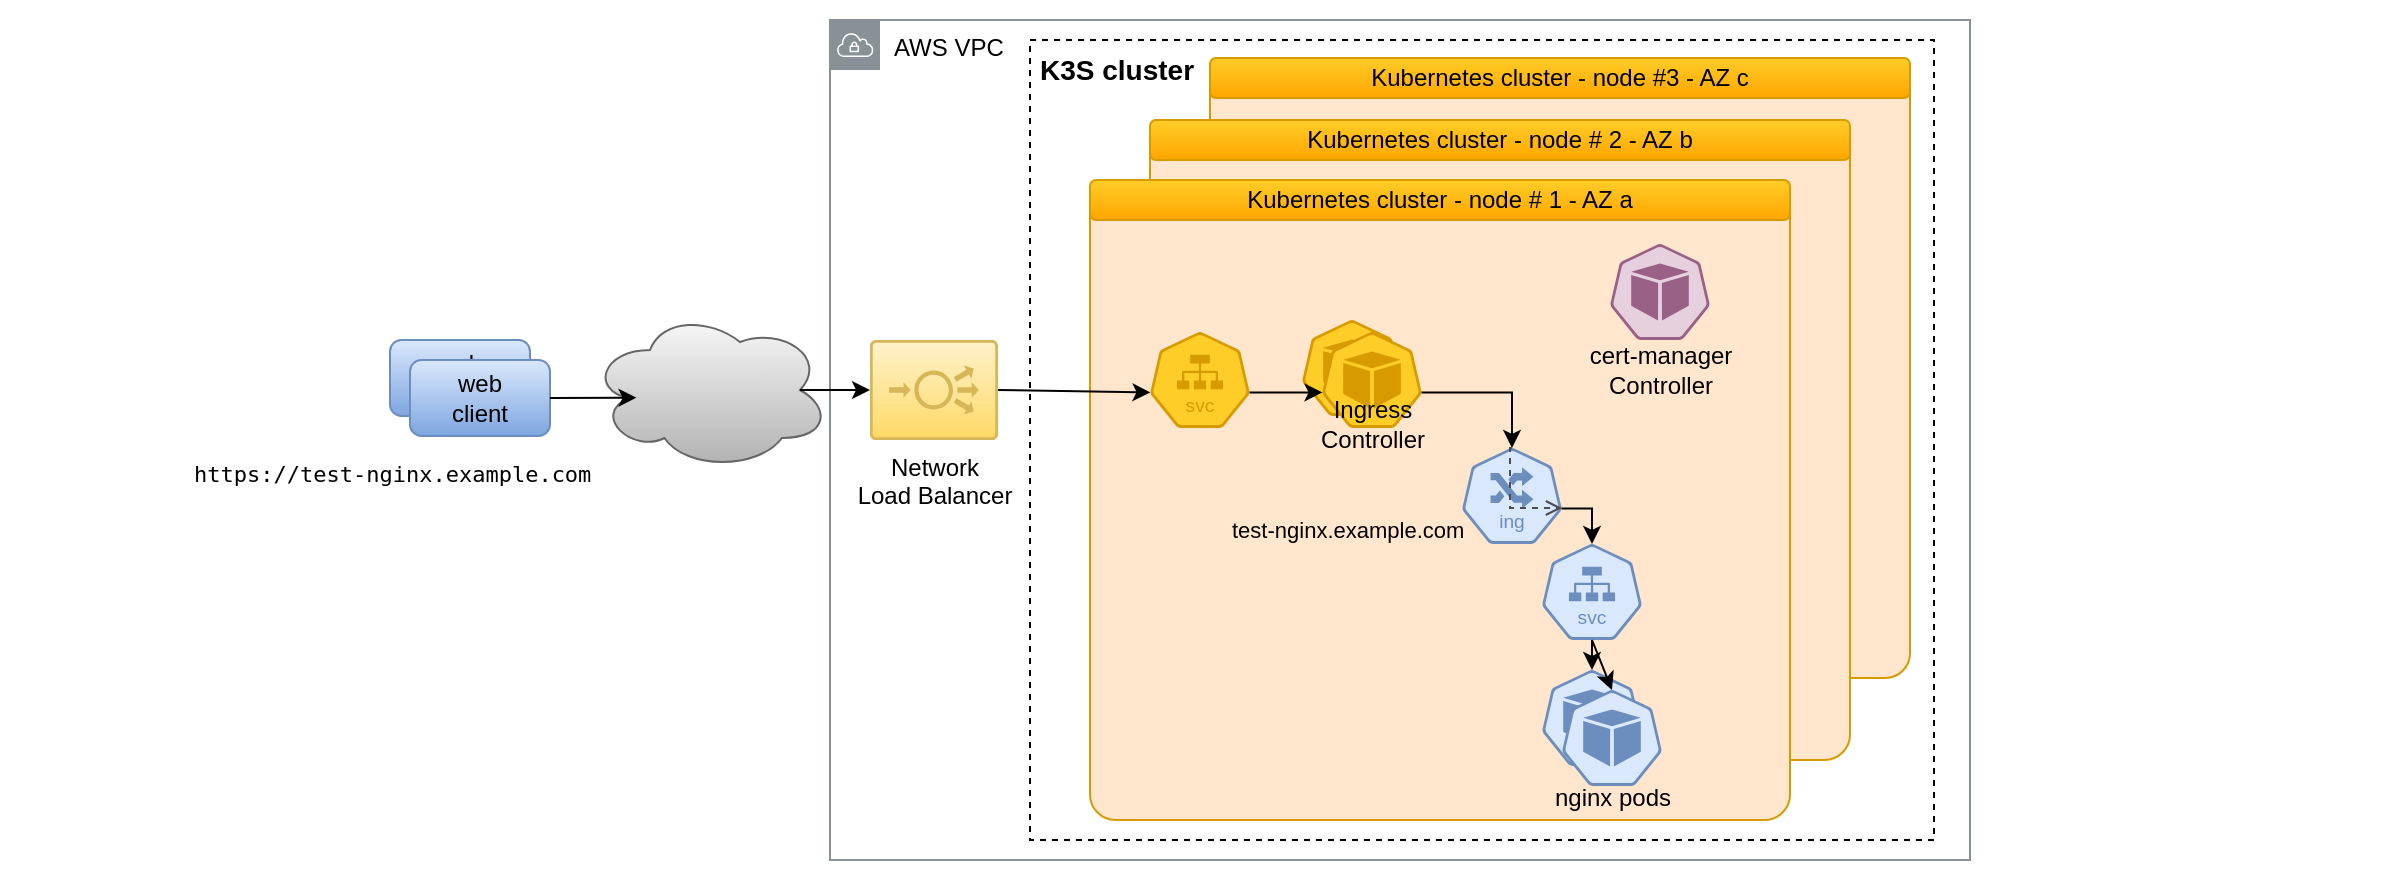 <mxfile version="24.5.3" type="device" pages="3">
  <diagram name="solution" id="upyRnPl23nfjg_SKPdZG">
    <mxGraphModel dx="2062" dy="855" grid="1" gridSize="10" guides="1" tooltips="1" connect="1" arrows="1" fold="1" page="1" pageScale="1" pageWidth="850" pageHeight="1100" math="0" shadow="0">
      <root>
        <mxCell id="0" />
        <mxCell id="1" parent="0" />
        <mxCell id="MTil7pMQhZ7DeWPJf8kJ-1" value="" style="rounded=0;whiteSpace=wrap;html=1;fillColor=none;strokeColor=none;" parent="1" vertex="1">
          <mxGeometry x="-505" y="170" width="1200" height="440" as="geometry" />
        </mxCell>
        <mxCell id="MTil7pMQhZ7DeWPJf8kJ-2" value="&lt;font color=&quot;#000000&quot;&gt;AWS VPC&lt;/font&gt;" style="sketch=0;outlineConnect=0;gradientColor=none;html=1;whiteSpace=wrap;fontSize=12;fontStyle=0;shape=mxgraph.aws4.group;grIcon=mxgraph.aws4.group_vpc;strokeColor=#879196;fillColor=none;verticalAlign=top;align=left;spacingLeft=30;fontColor=#879196;dashed=0;" parent="1" vertex="1">
          <mxGeometry x="-90" y="180" width="570" height="420" as="geometry" />
        </mxCell>
        <mxCell id="xA6zIDIRsq9wv1HWLHHk-5" value="&lt;b&gt;&lt;font style=&quot;font-size: 14px;&quot;&gt;K3S cluster&lt;/font&gt;&lt;/b&gt;" style="rounded=0;whiteSpace=wrap;html=1;dashed=1;verticalAlign=top;align=left;spacingLeft=3;" parent="1" vertex="1">
          <mxGeometry x="10" y="190" width="452" height="400" as="geometry" />
        </mxCell>
        <mxCell id="xA6zIDIRsq9wv1HWLHHk-3" value="" style="rounded=1;whiteSpace=wrap;html=1;fillColor=#ffe6cc;strokeColor=#d79b00;arcSize=4;" parent="1" vertex="1">
          <mxGeometry x="100" y="199" width="350" height="310" as="geometry" />
        </mxCell>
        <mxCell id="xA6zIDIRsq9wv1HWLHHk-4" value="Kubernetes cluster - node #3 - AZ c" style="rounded=1;whiteSpace=wrap;html=1;fillColor=#ffcd28;gradientColor=#ffa500;strokeColor=#d79b00;" parent="1" vertex="1">
          <mxGeometry x="100" y="199" width="350" height="20" as="geometry" />
        </mxCell>
        <mxCell id="xA6zIDIRsq9wv1HWLHHk-1" value="" style="rounded=1;whiteSpace=wrap;html=1;fillColor=#ffe6cc;strokeColor=#d79b00;arcSize=4;" parent="1" vertex="1">
          <mxGeometry x="70" y="230" width="350" height="320" as="geometry" />
        </mxCell>
        <mxCell id="xA6zIDIRsq9wv1HWLHHk-2" value="Kubernetes cluster - node # 2 - AZ b" style="rounded=1;whiteSpace=wrap;html=1;fillColor=#ffcd28;gradientColor=#ffa500;strokeColor=#d79b00;" parent="1" vertex="1">
          <mxGeometry x="70" y="230" width="350" height="20" as="geometry" />
        </mxCell>
        <mxCell id="4nvJyzjJTUFbN1ByVXWL-1" value="" style="rounded=1;whiteSpace=wrap;html=1;fillColor=#ffe6cc;strokeColor=#d79b00;arcSize=4;" parent="1" vertex="1">
          <mxGeometry x="40" y="260" width="350" height="320" as="geometry" />
        </mxCell>
        <mxCell id="4nvJyzjJTUFbN1ByVXWL-2" value="Kubernetes cluster - node # 1 - AZ a" style="rounded=1;whiteSpace=wrap;html=1;fillColor=#ffcd28;gradientColor=#ffa500;strokeColor=#d79b00;" parent="1" vertex="1">
          <mxGeometry x="40" y="260" width="350" height="20" as="geometry" />
        </mxCell>
        <mxCell id="4nvJyzjJTUFbN1ByVXWL-4" value="Network&lt;br&gt;Load Balancer" style="sketch=0;points=[[0.015,0.015,0],[0.985,0.015,0],[0.985,0.985,0],[0.015,0.985,0],[0.25,0,0],[0.5,0,0],[0.75,0,0],[1,0.25,0],[1,0.5,0],[1,0.75,0],[0.75,1,0],[0.5,1,0],[0.25,1,0],[0,0.75,0],[0,0.5,0],[0,0.25,0]];verticalLabelPosition=bottom;html=1;verticalAlign=top;aspect=fixed;align=center;pointerEvents=1;shape=mxgraph.cisco19.rect;prIcon=load_balancer;fillColor=#fff2cc;strokeColor=#d6b656;gradientColor=#ffd966;" parent="1" vertex="1">
          <mxGeometry x="-70" y="340" width="64" height="50" as="geometry" />
        </mxCell>
        <mxCell id="4nvJyzjJTUFbN1ByVXWL-5" value="web&lt;br&gt;client" style="rounded=1;whiteSpace=wrap;html=1;fillColor=#dae8fc;gradientColor=#7ea6e0;strokeColor=#6c8ebf;" parent="1" vertex="1">
          <mxGeometry x="-310" y="340" width="70" height="38" as="geometry" />
        </mxCell>
        <mxCell id="4nvJyzjJTUFbN1ByVXWL-6" value="web&lt;br&gt;client" style="rounded=1;whiteSpace=wrap;html=1;fillColor=#dae8fc;gradientColor=#7ea6e0;strokeColor=#6c8ebf;" parent="1" vertex="1">
          <mxGeometry x="-300" y="350" width="70" height="38" as="geometry" />
        </mxCell>
        <mxCell id="4nvJyzjJTUFbN1ByVXWL-7" value="" style="ellipse;shape=cloud;whiteSpace=wrap;html=1;fillColor=#f5f5f5;strokeColor=#666666;gradientColor=#b3b3b3;" parent="1" vertex="1">
          <mxGeometry x="-210" y="325" width="120" height="80" as="geometry" />
        </mxCell>
        <mxCell id="4nvJyzjJTUFbN1ByVXWL-8" value="" style="aspect=fixed;sketch=0;html=1;dashed=0;whitespace=wrap;fillColor=#ffcd28;strokeColor=#d79b00;points=[[0.005,0.63,0],[0.1,0.2,0],[0.9,0.2,0],[0.5,0,0],[0.995,0.63,0],[0.72,0.99,0],[0.5,1,0],[0.28,0.99,0]];shape=mxgraph.kubernetes.icon2;prIcon=pod;gradientColor=#ffa500;verticalAlign=bottom;spacingBottom=-15;" parent="1" vertex="1">
          <mxGeometry x="146" y="330" width="50" height="48" as="geometry" />
        </mxCell>
        <mxCell id="4nvJyzjJTUFbN1ByVXWL-9" value="Ingress&lt;br&gt;Controller" style="aspect=fixed;sketch=0;html=1;dashed=0;whitespace=wrap;fillColor=#ffcd28;strokeColor=#d79b00;points=[[0.005,0.63,0],[0.1,0.2,0],[0.9,0.2,0],[0.5,0,0],[0.995,0.63,0],[0.72,0.99,0],[0.5,1,0],[0.28,0.99,0]];shape=mxgraph.kubernetes.icon2;prIcon=pod;gradientColor=#ffa500;verticalAlign=bottom;spacingBottom=-15;" parent="1" vertex="1">
          <mxGeometry x="156" y="336" width="50" height="48" as="geometry" />
        </mxCell>
        <mxCell id="4nvJyzjJTUFbN1ByVXWL-10" value="" style="aspect=fixed;sketch=0;html=1;dashed=0;whitespace=wrap;fillColor=#dae8fc;strokeColor=#6c8ebf;points=[[0.005,0.63,0],[0.1,0.2,0],[0.9,0.2,0],[0.5,0,0],[0.995,0.63,0],[0.72,0.99,0],[0.5,1,0],[0.28,0.99,0]];shape=mxgraph.kubernetes.icon2;prIcon=pod;gradientColor=#7ea6e0;verticalAlign=bottom;spacingBottom=-15;" parent="1" vertex="1">
          <mxGeometry x="266" y="505" width="50" height="48" as="geometry" />
        </mxCell>
        <mxCell id="4nvJyzjJTUFbN1ByVXWL-11" value="" style="aspect=fixed;sketch=0;html=1;dashed=0;whitespace=wrap;fillColor=#dae8fc;strokeColor=#6c8ebf;points=[[0.005,0.63,0],[0.1,0.2,0],[0.9,0.2,0],[0.5,0,0],[0.995,0.63,0],[0.72,0.99,0],[0.5,1,0],[0.28,0.99,0]];shape=mxgraph.kubernetes.icon2;kubernetesLabel=1;prIcon=ing;verticalAlign=bottom;gradientColor=#7ea6e0;spacingBottom=-15;" parent="1" vertex="1">
          <mxGeometry x="226" y="394" width="50" height="48" as="geometry" />
        </mxCell>
        <mxCell id="4nvJyzjJTUFbN1ByVXWL-12" value="" style="aspect=fixed;sketch=0;html=1;dashed=0;whitespace=wrap;fillColor=#dae8fc;strokeColor=#6c8ebf;points=[[0.005,0.63,0],[0.1,0.2,0],[0.9,0.2,0],[0.5,0,0],[0.995,0.63,0],[0.72,0.99,0],[0.5,1,0],[0.28,0.99,0]];shape=mxgraph.kubernetes.icon2;kubernetesLabel=1;prIcon=svc;verticalAlign=bottom;gradientColor=#7ea6e0;spacingBottom=-15;" parent="1" vertex="1">
          <mxGeometry x="266" y="442" width="50" height="48" as="geometry" />
        </mxCell>
        <mxCell id="4nvJyzjJTUFbN1ByVXWL-14" value="nginx pods" style="aspect=fixed;sketch=0;html=1;dashed=0;whitespace=wrap;fillColor=#dae8fc;strokeColor=#6c8ebf;points=[[0.005,0.63,0],[0.1,0.2,0],[0.9,0.2,0],[0.5,0,0],[0.995,0.63,0],[0.72,0.99,0],[0.5,1,0],[0.28,0.99,0]];shape=mxgraph.kubernetes.icon2;prIcon=pod;gradientColor=#7ea6e0;verticalAlign=bottom;spacingBottom=-15;" parent="1" vertex="1">
          <mxGeometry x="276" y="515" width="50" height="48" as="geometry" />
        </mxCell>
        <mxCell id="4nvJyzjJTUFbN1ByVXWL-17" value="" style="endArrow=classic;html=1;rounded=0;exitX=1;exitY=0.5;exitDx=0;exitDy=0;entryX=0.194;entryY=0.548;entryDx=0;entryDy=0;entryPerimeter=0;" parent="1" source="4nvJyzjJTUFbN1ByVXWL-6" target="4nvJyzjJTUFbN1ByVXWL-7" edge="1">
          <mxGeometry width="50" height="50" relative="1" as="geometry">
            <mxPoint x="-10" y="455" as="sourcePoint" />
            <mxPoint x="40" y="405" as="targetPoint" />
          </mxGeometry>
        </mxCell>
        <mxCell id="4nvJyzjJTUFbN1ByVXWL-18" value="" style="endArrow=classic;html=1;rounded=0;exitX=0.875;exitY=0.5;exitDx=0;exitDy=0;exitPerimeter=0;entryX=0;entryY=0.5;entryDx=0;entryDy=0;entryPerimeter=0;" parent="1" source="4nvJyzjJTUFbN1ByVXWL-7" target="4nvJyzjJTUFbN1ByVXWL-4" edge="1">
          <mxGeometry width="50" height="50" relative="1" as="geometry">
            <mxPoint x="-10" y="455" as="sourcePoint" />
            <mxPoint x="40" y="405" as="targetPoint" />
          </mxGeometry>
        </mxCell>
        <mxCell id="4nvJyzjJTUFbN1ByVXWL-19" value="" style="endArrow=classic;html=1;rounded=0;exitX=1;exitY=0.5;exitDx=0;exitDy=0;exitPerimeter=0;entryX=0.005;entryY=0.63;entryDx=0;entryDy=0;entryPerimeter=0;" parent="1" source="4nvJyzjJTUFbN1ByVXWL-4" target="4nvJyzjJTUFbN1ByVXWL-29" edge="1">
          <mxGeometry width="50" height="50" relative="1" as="geometry">
            <mxPoint x="100" y="365" as="sourcePoint" />
            <mxPoint x="146" y="405" as="targetPoint" />
          </mxGeometry>
        </mxCell>
        <mxCell id="4nvJyzjJTUFbN1ByVXWL-20" value="" style="endArrow=classic;html=1;rounded=0;entryX=0.5;entryY=0;entryDx=0;entryDy=0;entryPerimeter=0;exitX=0.995;exitY=0.63;exitDx=0;exitDy=0;exitPerimeter=0;edgeStyle=orthogonalEdgeStyle;" parent="1" source="4nvJyzjJTUFbN1ByVXWL-9" target="4nvJyzjJTUFbN1ByVXWL-11" edge="1">
          <mxGeometry width="50" height="50" relative="1" as="geometry">
            <mxPoint x="56" y="455" as="sourcePoint" />
            <mxPoint x="106" y="405" as="targetPoint" />
          </mxGeometry>
        </mxCell>
        <mxCell id="4nvJyzjJTUFbN1ByVXWL-21" value="" style="endArrow=classic;html=1;rounded=0;entryX=0.5;entryY=0;entryDx=0;entryDy=0;entryPerimeter=0;exitX=0.995;exitY=0.63;exitDx=0;exitDy=0;exitPerimeter=0;edgeStyle=orthogonalEdgeStyle;" parent="1" source="4nvJyzjJTUFbN1ByVXWL-11" target="4nvJyzjJTUFbN1ByVXWL-12" edge="1">
          <mxGeometry width="50" height="50" relative="1" as="geometry">
            <mxPoint x="-44" y="555" as="sourcePoint" />
            <mxPoint x="6" y="505" as="targetPoint" />
          </mxGeometry>
        </mxCell>
        <mxCell id="4nvJyzjJTUFbN1ByVXWL-25" value="" style="endArrow=classic;html=1;rounded=0;exitX=0.5;exitY=1;exitDx=0;exitDy=0;exitPerimeter=0;" parent="1" source="4nvJyzjJTUFbN1ByVXWL-12" target="4nvJyzjJTUFbN1ByVXWL-10" edge="1">
          <mxGeometry width="50" height="50" relative="1" as="geometry">
            <mxPoint x="216" y="485" as="sourcePoint" />
            <mxPoint x="266" y="435" as="targetPoint" />
          </mxGeometry>
        </mxCell>
        <mxCell id="4nvJyzjJTUFbN1ByVXWL-26" value="" style="endArrow=classic;html=1;rounded=0;exitX=0.5;exitY=1;exitDx=0;exitDy=0;exitPerimeter=0;entryX=0.5;entryY=0;entryDx=0;entryDy=0;entryPerimeter=0;" parent="1" source="4nvJyzjJTUFbN1ByVXWL-12" target="4nvJyzjJTUFbN1ByVXWL-14" edge="1">
          <mxGeometry width="50" height="50" relative="1" as="geometry">
            <mxPoint x="226" y="495" as="sourcePoint" />
            <mxPoint x="276" y="445" as="targetPoint" />
          </mxGeometry>
        </mxCell>
        <mxCell id="4nvJyzjJTUFbN1ByVXWL-29" value="" style="aspect=fixed;sketch=0;html=1;dashed=0;whitespace=wrap;fillColor=#ffcd28;strokeColor=#d79b00;points=[[0.005,0.63,0],[0.1,0.2,0],[0.9,0.2,0],[0.5,0,0],[0.995,0.63,0],[0.72,0.99,0],[0.5,1,0],[0.28,0.99,0]];shape=mxgraph.kubernetes.icon2;kubernetesLabel=1;prIcon=svc;verticalAlign=bottom;gradientColor=#ffa500;spacingBottom=-15;" parent="1" vertex="1">
          <mxGeometry x="70" y="336" width="50" height="48" as="geometry" />
        </mxCell>
        <mxCell id="4nvJyzjJTUFbN1ByVXWL-30" value="" style="endArrow=classic;html=1;rounded=0;entryX=0.005;entryY=0.63;entryDx=0;entryDy=0;entryPerimeter=0;exitX=0.995;exitY=0.63;exitDx=0;exitDy=0;exitPerimeter=0;" parent="1" source="4nvJyzjJTUFbN1ByVXWL-29" target="4nvJyzjJTUFbN1ByVXWL-9" edge="1">
          <mxGeometry width="50" height="50" relative="1" as="geometry">
            <mxPoint x="80" y="570" as="sourcePoint" />
            <mxPoint x="130" y="520" as="targetPoint" />
          </mxGeometry>
        </mxCell>
        <mxCell id="4nvJyzjJTUFbN1ByVXWL-31" value="&lt;pre style=&quot;font-size: 11px;&quot;&gt;&lt;span style=&quot;background-color: initial;&quot;&gt;&lt;font style=&quot;font-size: 11px;&quot;&gt;https://&lt;/font&gt;&lt;/span&gt;test-nginx.example.com&lt;br&gt;&lt;/pre&gt;" style="text;html=1;strokeColor=none;fillColor=none;align=left;verticalAlign=middle;whiteSpace=wrap;rounded=0;" parent="1" vertex="1">
          <mxGeometry x="-410" y="394" width="210" height="25" as="geometry" />
        </mxCell>
        <mxCell id="4nvJyzjJTUFbN1ByVXWL-32" value="&lt;pre style=&quot;&quot;&gt;&lt;font face=&quot;Helvetica&quot;&gt;&lt;span style=&quot;font-size: 11px; white-space: normal;&quot;&gt;test-nginx.example.com&lt;/span&gt;&lt;/font&gt;&lt;span style=&quot;font-size: 11px;&quot;&gt;&lt;br&gt;&lt;/span&gt;&lt;/pre&gt;" style="text;html=1;strokeColor=none;fillColor=none;align=left;verticalAlign=middle;whiteSpace=wrap;rounded=0;" parent="1" vertex="1">
          <mxGeometry x="109.25" y="420" width="123.5" height="30" as="geometry" />
        </mxCell>
        <mxCell id="4nvJyzjJTUFbN1ByVXWL-34" value="cert-manager&lt;div&gt;Controller&lt;/div&gt;" style="aspect=fixed;sketch=0;html=1;dashed=0;whitespace=wrap;fillColor=#e6d0de;strokeColor=#996185;points=[[0.005,0.63,0],[0.1,0.2,0],[0.9,0.2,0],[0.5,0,0],[0.995,0.63,0],[0.72,0.99,0],[0.5,1,0],[0.28,0.99,0]];shape=mxgraph.kubernetes.icon2;prIcon=pod;gradientColor=#d5739d;verticalAlign=bottom;spacingBottom=-32;" parent="1" vertex="1">
          <mxGeometry x="300" y="292" width="50" height="48" as="geometry" />
        </mxCell>
        <mxCell id="4nvJyzjJTUFbN1ByVXWL-50" value="" style="endArrow=open;html=1;rounded=0;entryX=0.995;entryY=0.63;entryDx=0;entryDy=0;entryPerimeter=0;exitX=0.5;exitY=0;exitDx=0;exitDy=0;exitPerimeter=0;edgeStyle=orthogonalEdgeStyle;dashed=1;strokeColor=#4D4D4D;endFill=0;" parent="1" edge="1">
          <mxGeometry width="50" height="50" relative="1" as="geometry">
            <mxPoint x="251" y="394" as="sourcePoint" />
            <mxPoint x="276" y="424" as="targetPoint" />
            <Array as="points">
              <mxPoint x="250" y="424" />
            </Array>
          </mxGeometry>
        </mxCell>
      </root>
    </mxGraphModel>
  </diagram>
  <diagram id="UOfTQaWeK44YcuDjjzqQ" name="hosting">
    <mxGraphModel dx="2062" dy="855" grid="1" gridSize="10" guides="1" tooltips="1" connect="1" arrows="1" fold="1" page="1" pageScale="1" pageWidth="850" pageHeight="1100" math="0" shadow="0">
      <root>
        <mxCell id="0" />
        <mxCell id="1" parent="0" />
        <mxCell id="NBBJhW_qjEFkDshIAozp-1" value="" style="rounded=0;whiteSpace=wrap;html=1;fillColor=none;strokeColor=none;" parent="1" vertex="1">
          <mxGeometry x="-470" y="170" width="1200" height="400" as="geometry" />
        </mxCell>
        <mxCell id="NBBJhW_qjEFkDshIAozp-2" value="&lt;font color=&quot;#000000&quot;&gt;AWS VPC&lt;/font&gt;" style="sketch=0;outlineConnect=0;gradientColor=none;html=1;whiteSpace=wrap;fontSize=12;fontStyle=0;shape=mxgraph.aws4.group;grIcon=mxgraph.aws4.group_vpc;strokeColor=#879196;fillColor=none;verticalAlign=top;align=left;spacingLeft=30;fontColor=#879196;dashed=0;" parent="1" vertex="1">
          <mxGeometry x="-90" y="180" width="410" height="380" as="geometry" />
        </mxCell>
        <mxCell id="n_XeUKto47vzI3g782ud-1" value="&lt;b&gt;&lt;font style=&quot;font-size: 14px;&quot;&gt;K3S cluster&lt;/font&gt;&lt;/b&gt;" style="rounded=0;whiteSpace=wrap;html=1;dashed=1;verticalAlign=top;align=left;spacingLeft=3;" vertex="1" parent="1">
          <mxGeometry x="80" y="190" width="220" height="360" as="geometry" />
        </mxCell>
        <mxCell id="NBBJhW_qjEFkDshIAozp-13" value="" style="ellipse;shape=cloud;whiteSpace=wrap;html=1;fillColor=#f5f5f5;strokeColor=#666666;gradientColor=#b3b3b3;" parent="1" vertex="1">
          <mxGeometry x="-210" y="210" width="120" height="80" as="geometry" />
        </mxCell>
        <mxCell id="NBBJhW_qjEFkDshIAozp-21" value="" style="endArrow=classic;html=1;rounded=0;exitX=0.875;exitY=0.5;exitDx=0;exitDy=0;exitPerimeter=0;entryX=0;entryY=0.5;entryDx=0;entryDy=0;entryPerimeter=0;" parent="1" source="NBBJhW_qjEFkDshIAozp-13" edge="1">
          <mxGeometry width="50" height="50" relative="1" as="geometry">
            <mxPoint x="-10" y="340" as="sourcePoint" />
            <mxPoint x="-70" y="250" as="targetPoint" />
          </mxGeometry>
        </mxCell>
        <mxCell id="NBBJhW_qjEFkDshIAozp-34" value="" style="fontColor=#0066CC;verticalAlign=top;verticalLabelPosition=bottom;labelPosition=center;align=center;html=1;outlineConnect=0;fillColor=#CCCCCC;strokeColor=#6881B3;gradientColor=none;gradientDirection=north;strokeWidth=2;shape=mxgraph.networks.pc;" parent="1" vertex="1">
          <mxGeometry x="-340" y="227" width="60" height="46" as="geometry" />
        </mxCell>
        <mxCell id="NBBJhW_qjEFkDshIAozp-35" value="SSH" style="endArrow=classic;html=1;rounded=0;" parent="1" source="NBBJhW_qjEFkDshIAozp-34" target="NBBJhW_qjEFkDshIAozp-13" edge="1">
          <mxGeometry width="50" height="50" relative="1" as="geometry">
            <mxPoint x="40" y="435" as="sourcePoint" />
            <mxPoint x="90" y="385" as="targetPoint" />
          </mxGeometry>
        </mxCell>
        <mxCell id="NBBJhW_qjEFkDshIAozp-36" value="" style="rounded=1;whiteSpace=wrap;html=1;fillColor=#ffe6cc;strokeColor=#d79b00;arcSize=4;" parent="1" vertex="1">
          <mxGeometry x="130" y="320" width="150" height="90" as="geometry" />
        </mxCell>
        <mxCell id="NBBJhW_qjEFkDshIAozp-37" value="K3s - node 2" style="rounded=1;whiteSpace=wrap;html=1;fillColor=#ffcd28;gradientColor=#ffa500;strokeColor=#d79b00;" parent="1" vertex="1">
          <mxGeometry x="130" y="320" width="150" height="20" as="geometry" />
        </mxCell>
        <mxCell id="NBBJhW_qjEFkDshIAozp-38" value="" style="rounded=1;whiteSpace=wrap;html=1;fillColor=#ffe6cc;strokeColor=#d79b00;arcSize=4;" parent="1" vertex="1">
          <mxGeometry x="130" y="420" width="150" height="120" as="geometry" />
        </mxCell>
        <mxCell id="NBBJhW_qjEFkDshIAozp-39" value="K3s - node 3" style="rounded=1;whiteSpace=wrap;html=1;fillColor=#ffcd28;gradientColor=#ffa500;strokeColor=#d79b00;" parent="1" vertex="1">
          <mxGeometry x="130" y="420" width="150" height="20" as="geometry" />
        </mxCell>
        <mxCell id="NBBJhW_qjEFkDshIAozp-40" value="" style="rounded=1;whiteSpace=wrap;html=1;fillColor=#ffe6cc;strokeColor=#d79b00;arcSize=4;" parent="1" vertex="1">
          <mxGeometry x="-70" y="220" width="90" height="150" as="geometry" />
        </mxCell>
        <mxCell id="NBBJhW_qjEFkDshIAozp-41" value="bastion" style="rounded=1;whiteSpace=wrap;html=1;fillColor=#ffcd28;gradientColor=#ffa500;strokeColor=#d79b00;" parent="1" vertex="1">
          <mxGeometry x="-70" y="220" width="90" height="20" as="geometry" />
        </mxCell>
        <mxCell id="NBBJhW_qjEFkDshIAozp-43" value="OpenTofu" style="rounded=1;whiteSpace=wrap;html=1;fillColor=#f5f5f5;strokeColor=#666666;fontColor=#333333;" parent="1" vertex="1">
          <mxGeometry x="-60" y="250" width="70" height="20" as="geometry" />
        </mxCell>
        <mxCell id="NBBJhW_qjEFkDshIAozp-44" value="Ansible" style="rounded=1;whiteSpace=wrap;html=1;fillColor=#f5f5f5;strokeColor=#666666;fontColor=#333333;" parent="1" vertex="1">
          <mxGeometry x="-60" y="280" width="70" height="20" as="geometry" />
        </mxCell>
        <mxCell id="NBBJhW_qjEFkDshIAozp-45" value="Helm" style="rounded=1;whiteSpace=wrap;html=1;fillColor=#f5f5f5;strokeColor=#666666;fontColor=#333333;" parent="1" vertex="1">
          <mxGeometry x="-60" y="310" width="70" height="20" as="geometry" />
        </mxCell>
        <mxCell id="NBBJhW_qjEFkDshIAozp-46" value="Kubectl" style="rounded=1;whiteSpace=wrap;html=1;fillColor=#f5f5f5;strokeColor=#666666;fontColor=#333333;" parent="1" vertex="1">
          <mxGeometry x="-60" y="340" width="70" height="20" as="geometry" />
        </mxCell>
        <mxCell id="NBBJhW_qjEFkDshIAozp-47" value="" style="rounded=1;whiteSpace=wrap;html=1;fillColor=#ffe6cc;strokeColor=#d79b00;arcSize=4;" parent="1" vertex="1">
          <mxGeometry x="130" y="220" width="150" height="90" as="geometry" />
        </mxCell>
        <mxCell id="NBBJhW_qjEFkDshIAozp-48" value="K3s - node 1" style="rounded=1;whiteSpace=wrap;html=1;fillColor=#ffcd28;gradientColor=#ffa500;strokeColor=#d79b00;" parent="1" vertex="1">
          <mxGeometry x="130" y="220" width="150" height="20" as="geometry" />
        </mxCell>
        <mxCell id="NBBJhW_qjEFkDshIAozp-49" value="" style="sketch=0;points=[[0,0,0],[0.25,0,0],[0.5,0,0],[0.75,0,0],[1,0,0],[0,1,0],[0.25,1,0],[0.5,1,0],[0.75,1,0],[1,1,0],[0,0.25,0],[0,0.5,0],[0,0.75,0],[1,0.25,0],[1,0.5,0],[1,0.75,0]];outlineConnect=0;fontColor=#232F3E;fillColor=#ED7100;strokeColor=#ffffff;dashed=0;verticalLabelPosition=bottom;verticalAlign=top;align=center;html=1;fontSize=12;fontStyle=0;aspect=fixed;shape=mxgraph.aws4.resourceIcon;resIcon=mxgraph.aws4.ec2;" parent="1" vertex="1">
          <mxGeometry x="10" y="220" width="28" height="28" as="geometry" />
        </mxCell>
        <mxCell id="NBBJhW_qjEFkDshIAozp-51" value="" style="sketch=0;points=[[0,0,0],[0.25,0,0],[0.5,0,0],[0.75,0,0],[1,0,0],[0,1,0],[0.25,1,0],[0.5,1,0],[0.75,1,0],[1,1,0],[0,0.25,0],[0,0.5,0],[0,0.75,0],[1,0.25,0],[1,0.5,0],[1,0.75,0]];outlineConnect=0;fontColor=#232F3E;fillColor=#ED7100;strokeColor=#ffffff;dashed=0;verticalLabelPosition=bottom;verticalAlign=top;align=center;html=1;fontSize=12;fontStyle=0;aspect=fixed;shape=mxgraph.aws4.resourceIcon;resIcon=mxgraph.aws4.ec2;" parent="1" vertex="1">
          <mxGeometry x="260" y="220" width="28" height="28" as="geometry" />
        </mxCell>
        <mxCell id="NBBJhW_qjEFkDshIAozp-52" value="" style="sketch=0;points=[[0,0,0],[0.25,0,0],[0.5,0,0],[0.75,0,0],[1,0,0],[0,1,0],[0.25,1,0],[0.5,1,0],[0.75,1,0],[1,1,0],[0,0.25,0],[0,0.5,0],[0,0.75,0],[1,0.25,0],[1,0.5,0],[1,0.75,0]];outlineConnect=0;fontColor=#232F3E;fillColor=#ED7100;strokeColor=#ffffff;dashed=0;verticalLabelPosition=bottom;verticalAlign=top;align=center;html=1;fontSize=12;fontStyle=0;aspect=fixed;shape=mxgraph.aws4.resourceIcon;resIcon=mxgraph.aws4.ec2;" parent="1" vertex="1">
          <mxGeometry x="260" y="320" width="28" height="28" as="geometry" />
        </mxCell>
        <mxCell id="NBBJhW_qjEFkDshIAozp-53" value="" style="sketch=0;points=[[0,0,0],[0.25,0,0],[0.5,0,0],[0.75,0,0],[1,0,0],[0,1,0],[0.25,1,0],[0.5,1,0],[0.75,1,0],[1,1,0],[0,0.25,0],[0,0.5,0],[0,0.75,0],[1,0.25,0],[1,0.5,0],[1,0.75,0]];outlineConnect=0;fontColor=#232F3E;fillColor=#ED7100;strokeColor=#ffffff;dashed=0;verticalLabelPosition=bottom;verticalAlign=top;align=center;html=1;fontSize=12;fontStyle=0;aspect=fixed;shape=mxgraph.aws4.resourceIcon;resIcon=mxgraph.aws4.ec2;" parent="1" vertex="1">
          <mxGeometry x="260" y="420" width="28" height="28" as="geometry" />
        </mxCell>
        <mxCell id="NBBJhW_qjEFkDshIAozp-42" value="k3s.service" style="rounded=1;whiteSpace=wrap;html=1;fillColor=#f5f5f5;strokeColor=#666666;fontColor=#333333;" parent="1" vertex="1">
          <mxGeometry x="170" y="250" width="70" height="20" as="geometry" />
        </mxCell>
        <mxCell id="NBBJhW_qjEFkDshIAozp-54" value="k3s.service" style="rounded=1;whiteSpace=wrap;html=1;fillColor=#f5f5f5;strokeColor=#666666;fontColor=#333333;" parent="1" vertex="1">
          <mxGeometry x="170" y="350" width="70" height="20" as="geometry" />
        </mxCell>
        <mxCell id="NBBJhW_qjEFkDshIAozp-55" value="k3s.service" style="rounded=1;whiteSpace=wrap;html=1;fillColor=#f5f5f5;strokeColor=#666666;fontColor=#333333;" parent="1" vertex="1">
          <mxGeometry x="170" y="450" width="70" height="20" as="geometry" />
        </mxCell>
        <mxCell id="NBBJhW_qjEFkDshIAozp-56" value="buildkit" style="rounded=1;whiteSpace=wrap;html=1;fillColor=#f5f5f5;strokeColor=#666666;fontColor=#333333;" parent="1" vertex="1">
          <mxGeometry x="170" y="480" width="70" height="20" as="geometry" />
        </mxCell>
        <mxCell id="NBBJhW_qjEFkDshIAozp-57" value="" style="endArrow=classic;html=1;rounded=0;exitX=1;exitY=0.5;exitDx=0;exitDy=0;entryX=0;entryY=0.5;entryDx=0;entryDy=0;edgeStyle=orthogonalEdgeStyle;" parent="1" source="NBBJhW_qjEFkDshIAozp-44" target="NBBJhW_qjEFkDshIAozp-47" edge="1">
          <mxGeometry width="50" height="50" relative="1" as="geometry">
            <mxPoint x="160" y="460" as="sourcePoint" />
            <mxPoint x="210" y="410" as="targetPoint" />
            <Array as="points">
              <mxPoint x="110" y="290" />
              <mxPoint x="110" y="265" />
            </Array>
          </mxGeometry>
        </mxCell>
        <mxCell id="NBBJhW_qjEFkDshIAozp-59" value="" style="endArrow=classic;html=1;rounded=0;exitX=1;exitY=0.5;exitDx=0;exitDy=0;entryX=0;entryY=0.5;entryDx=0;entryDy=0;edgeStyle=orthogonalEdgeStyle;" parent="1" source="NBBJhW_qjEFkDshIAozp-44" target="NBBJhW_qjEFkDshIAozp-36" edge="1">
          <mxGeometry width="50" height="50" relative="1" as="geometry">
            <mxPoint x="20" y="300" as="sourcePoint" />
            <mxPoint x="140" y="270" as="targetPoint" />
            <Array as="points">
              <mxPoint x="110" y="290" />
              <mxPoint x="110" y="365" />
            </Array>
          </mxGeometry>
        </mxCell>
        <mxCell id="NBBJhW_qjEFkDshIAozp-60" value="" style="endArrow=classic;html=1;rounded=0;exitX=1;exitY=0.5;exitDx=0;exitDy=0;entryX=0;entryY=0.5;entryDx=0;entryDy=0;edgeStyle=orthogonalEdgeStyle;" parent="1" source="NBBJhW_qjEFkDshIAozp-44" target="NBBJhW_qjEFkDshIAozp-38" edge="1">
          <mxGeometry width="50" height="50" relative="1" as="geometry">
            <mxPoint x="20" y="300" as="sourcePoint" />
            <mxPoint x="140" y="370" as="targetPoint" />
            <Array as="points">
              <mxPoint x="110" y="290" />
              <mxPoint x="110" y="480" />
            </Array>
          </mxGeometry>
        </mxCell>
        <mxCell id="NBBJhW_qjEFkDshIAozp-62" value="Container Registry" style="rounded=1;whiteSpace=wrap;html=1;fillColor=#e6d0de;gradientColor=#d5739d;strokeColor=#996185;" parent="1" vertex="1">
          <mxGeometry x="470" y="430" width="80" height="79" as="geometry" />
        </mxCell>
        <mxCell id="NBBJhW_qjEFkDshIAozp-63" value="push" style="endArrow=classic;html=1;rounded=0;entryX=0;entryY=0.75;entryDx=0;entryDy=0;exitX=1;exitY=0.5;exitDx=0;exitDy=0;" parent="1" source="NBBJhW_qjEFkDshIAozp-56" target="NBBJhW_qjEFkDshIAozp-62" edge="1">
          <mxGeometry x="0.826" y="-21" width="50" height="50" relative="1" as="geometry">
            <mxPoint x="180" y="450" as="sourcePoint" />
            <mxPoint x="230" y="400" as="targetPoint" />
            <mxPoint as="offset" />
          </mxGeometry>
        </mxCell>
        <mxCell id="Rm3dcdRpnNwGvMFCzAL--1" value="nerdctl" style="rounded=1;whiteSpace=wrap;html=1;fillColor=#f5f5f5;strokeColor=#666666;fontColor=#333333;" vertex="1" parent="1">
          <mxGeometry x="170" y="280" width="70" height="20" as="geometry" />
        </mxCell>
        <mxCell id="Rm3dcdRpnNwGvMFCzAL--10" value="nerdctl" style="rounded=1;whiteSpace=wrap;html=1;fillColor=#f5f5f5;strokeColor=#666666;fontColor=#333333;" vertex="1" parent="1">
          <mxGeometry x="170" y="380" width="70" height="20" as="geometry" />
        </mxCell>
        <mxCell id="Rm3dcdRpnNwGvMFCzAL--11" value="nerdctl" style="rounded=1;whiteSpace=wrap;html=1;fillColor=#f5f5f5;strokeColor=#666666;fontColor=#333333;" vertex="1" parent="1">
          <mxGeometry x="170" y="510" width="70" height="20" as="geometry" />
        </mxCell>
        <mxCell id="Rm3dcdRpnNwGvMFCzAL--12" value="pull" style="endArrow=none;html=1;rounded=0;exitX=0;exitY=0.25;exitDx=0;exitDy=0;entryX=1.009;entryY=0.719;entryDx=0;entryDy=0;entryPerimeter=0;startArrow=classic;startFill=1;endFill=0;" edge="1" parent="1" source="NBBJhW_qjEFkDshIAozp-62" target="n_XeUKto47vzI3g782ud-1">
          <mxGeometry x="-0.761" y="-20" width="50" height="50" relative="1" as="geometry">
            <mxPoint x="50" y="460" as="sourcePoint" />
            <mxPoint x="100" y="410" as="targetPoint" />
            <mxPoint as="offset" />
          </mxGeometry>
        </mxCell>
        <mxCell id="TkqI6cWseSL4jFnupxLf-1" value="Network&lt;br&gt;Load Balancer" style="sketch=0;points=[[0.015,0.015,0],[0.985,0.015,0],[0.985,0.985,0],[0.015,0.985,0],[0.25,0,0],[0.5,0,0],[0.75,0,0],[1,0.25,0],[1,0.5,0],[1,0.75,0],[0.75,1,0],[0.5,1,0],[0.25,1,0],[0,0.75,0],[0,0.5,0],[0,0.25,0]];verticalLabelPosition=bottom;html=1;verticalAlign=top;aspect=fixed;align=center;pointerEvents=1;shape=mxgraph.cisco19.rect;prIcon=load_balancer;fillColor=#fff2cc;strokeColor=#d6b656;gradientColor=#ffd966;" vertex="1" parent="1">
          <mxGeometry x="-57" y="398" width="64" height="50" as="geometry" />
        </mxCell>
        <mxCell id="2RbjFJlO15BJOZ65K7op-1" value="web&lt;br&gt;client" style="rounded=1;whiteSpace=wrap;html=1;fillColor=#dae8fc;gradientColor=#7ea6e0;strokeColor=#6c8ebf;" vertex="1" parent="1">
          <mxGeometry x="-340" y="404" width="70" height="38" as="geometry" />
        </mxCell>
        <mxCell id="2RbjFJlO15BJOZ65K7op-3" value="" style="endArrow=classic;html=1;rounded=0;exitX=1;exitY=0.5;exitDx=0;exitDy=0;entryX=0;entryY=0.5;entryDx=0;entryDy=0;entryPerimeter=0;" edge="1" parent="1" source="2RbjFJlO15BJOZ65K7op-1" target="TkqI6cWseSL4jFnupxLf-1">
          <mxGeometry width="50" height="50" relative="1" as="geometry">
            <mxPoint x="50" y="460" as="sourcePoint" />
            <mxPoint x="100" y="410" as="targetPoint" />
          </mxGeometry>
        </mxCell>
        <mxCell id="2RbjFJlO15BJOZ65K7op-2" value="" style="ellipse;shape=cloud;whiteSpace=wrap;html=1;fillColor=#f5f5f5;strokeColor=#666666;gradientColor=#b3b3b3;" vertex="1" parent="1">
          <mxGeometry x="-220" y="383" width="120" height="80" as="geometry" />
        </mxCell>
        <mxCell id="2RbjFJlO15BJOZ65K7op-4" value="" style="endArrow=classic;html=1;rounded=0;exitX=1;exitY=0.5;exitDx=0;exitDy=0;exitPerimeter=0;" edge="1" parent="1" source="TkqI6cWseSL4jFnupxLf-1">
          <mxGeometry width="50" height="50" relative="1" as="geometry">
            <mxPoint x="50" y="460" as="sourcePoint" />
            <mxPoint x="80" y="423" as="targetPoint" />
          </mxGeometry>
        </mxCell>
        <mxCell id="2RbjFJlO15BJOZ65K7op-7" value="" style="image;html=1;image=img/lib/clip_art/networking/Firewall_02_128x128.png" vertex="1" parent="1">
          <mxGeometry x="50" y="290" width="20" height="30" as="geometry" />
        </mxCell>
        <mxCell id="2RbjFJlO15BJOZ65K7op-8" value="" style="image;html=1;image=img/lib/clip_art/networking/Firewall_02_128x128.png" vertex="1" parent="1">
          <mxGeometry x="50" y="430" width="20" height="30" as="geometry" />
        </mxCell>
        <mxCell id="NBBJhW_qjEFkDshIAozp-61" value="" style="ellipse;shape=cloud;whiteSpace=wrap;html=1;fillColor=#f5f5f5;strokeColor=#666666;gradientColor=#b3b3b3;" parent="1" vertex="1">
          <mxGeometry x="330" y="420" width="110" height="98" as="geometry" />
        </mxCell>
      </root>
    </mxGraphModel>
  </diagram>
  <diagram id="1rVslHPe8_TR96gyHowZ" name="lb-failure">
    <mxGraphModel dx="1543" dy="489" grid="1" gridSize="10" guides="1" tooltips="1" connect="1" arrows="1" fold="1" page="1" pageScale="1" pageWidth="850" pageHeight="1100" math="0" shadow="0">
      <root>
        <mxCell id="0" />
        <mxCell id="1" parent="0" />
        <mxCell id="u9AfZlIc_NCuk_xIRuxB-1" value="" style="rounded=0;whiteSpace=wrap;html=1;fillColor=none;strokeColor=none;" parent="1" vertex="1">
          <mxGeometry x="-630" y="200" width="1200" height="410" as="geometry" />
        </mxCell>
        <mxCell id="gtLn1qTGVOFpo2716Dbp-1" value="&lt;font color=&quot;#000000&quot;&gt;AWS VPC&lt;/font&gt;" style="sketch=0;outlineConnect=0;gradientColor=none;html=1;whiteSpace=wrap;fontSize=12;fontStyle=0;shape=mxgraph.aws4.group;grIcon=mxgraph.aws4.group_vpc;strokeColor=#879196;fillColor=none;verticalAlign=top;align=left;spacingLeft=30;fontColor=#879196;dashed=0;" parent="1" vertex="1">
          <mxGeometry x="-90" y="210" width="350" height="390" as="geometry" />
        </mxCell>
        <mxCell id="kvpdyGYXCGDr7sTAc2Ho-1" value="web&lt;br&gt;client" style="rounded=1;whiteSpace=wrap;html=1;fillColor=#dae8fc;gradientColor=#7ea6e0;strokeColor=#6c8ebf;" parent="1" vertex="1">
          <mxGeometry x="-330" y="328" width="70" height="38" as="geometry" />
        </mxCell>
        <mxCell id="QwMFAdcF_QmNsl6G9r_R-1" value="Let&#39;s encrypt&lt;br&gt;server" style="sketch=0;points=[[0,0,0],[0.25,0,0],[0.5,0,0],[0.75,0,0],[1,0,0],[0,1,0],[0.25,1,0],[0.5,1,0],[0.75,1,0],[1,1,0],[0,0.25,0],[0,0.5,0],[0,0.75,0],[1,0.25,0],[1,0.5,0],[1,0.75,0]];outlineConnect=0;fontColor=#232F3E;fillColor=#DD344C;strokeColor=#ffffff;dashed=0;verticalLabelPosition=bottom;verticalAlign=top;align=center;html=1;fontSize=12;fontStyle=0;aspect=fixed;shape=mxgraph.aws4.resourceIcon;resIcon=mxgraph.aws4.certificate_manager_3;" parent="1" vertex="1">
          <mxGeometry x="-313" y="394" width="36" height="36" as="geometry" />
        </mxCell>
        <mxCell id="dGLyoXci_giX-5Ix6c89-1" value="Network&lt;br&gt;Load Balancer" style="sketch=0;points=[[0.015,0.015,0],[0.985,0.015,0],[0.985,0.985,0],[0.015,0.985,0],[0.25,0,0],[0.5,0,0],[0.75,0,0],[1,0.25,0],[1,0.5,0],[1,0.75,0],[0.75,1,0],[0.5,1,0],[0.25,1,0],[0,0.75,0],[0,0.5,0],[0,0.25,0]];verticalLabelPosition=bottom;html=1;verticalAlign=top;aspect=fixed;align=center;pointerEvents=1;shape=mxgraph.cisco19.rect;prIcon=load_balancer;fillColor=#fff2cc;strokeColor=#d6b656;gradientColor=#ffd966;" parent="1" vertex="1">
          <mxGeometry x="-70" y="365" width="64" height="50" as="geometry" />
        </mxCell>
        <mxCell id="jd8-d-mte3Y2h5NOisDP-1" value="&lt;b&gt;&lt;font style=&quot;font-size: 14px;&quot;&gt;K3S cluster&lt;/font&gt;&lt;/b&gt;" style="rounded=0;whiteSpace=wrap;html=1;dashed=1;verticalAlign=top;align=left;spacingLeft=3;" parent="1" vertex="1">
          <mxGeometry x="60" y="225" width="180" height="360" as="geometry" />
        </mxCell>
        <mxCell id="dSseL7LIl_WClQyx0i3m-1" value="" style="rounded=1;whiteSpace=wrap;html=1;fillColor=#ffe6cc;strokeColor=#d79b00;arcSize=4;" parent="1" vertex="1">
          <mxGeometry x="80" y="255" width="150" height="100" as="geometry" />
        </mxCell>
        <mxCell id="dSseL7LIl_WClQyx0i3m-2" value="Node #1" style="rounded=1;whiteSpace=wrap;html=1;fillColor=#ffcd28;gradientColor=#ffa500;strokeColor=#d79b00;" parent="1" vertex="1">
          <mxGeometry x="80" y="255" width="150" height="20" as="geometry" />
        </mxCell>
        <mxCell id="dSseL7LIl_WClQyx0i3m-5" value="TCP echo" style="aspect=fixed;sketch=0;html=1;dashed=0;whitespace=wrap;fillColor=#e1d5e7;strokeColor=#9673a6;points=[[0.005,0.63,0],[0.1,0.2,0],[0.9,0.2,0],[0.5,0,0],[0.995,0.63,0],[0.72,0.99,0],[0.5,1,0],[0.28,0.99,0]];shape=mxgraph.kubernetes.icon2;prIcon=pod;verticalAlign=bottom;spacingBottom=-15;" parent="1" vertex="1">
          <mxGeometry x="170" y="287" width="50" height="48" as="geometry" />
        </mxCell>
        <mxCell id="dSseL7LIl_WClQyx0i3m-7" value="NodePort" style="aspect=fixed;sketch=0;html=1;dashed=0;whitespace=wrap;fillColor=#e1d5e7;strokeColor=#9673a6;points=[[0.005,0.63,0],[0.1,0.2,0],[0.9,0.2,0],[0.5,0,0],[0.995,0.63,0],[0.72,0.99,0],[0.5,1,0],[0.28,0.99,0]];shape=mxgraph.kubernetes.icon2;kubernetesLabel=1;prIcon=svc;verticalAlign=bottom;spacingBottom=-15;" parent="1" vertex="1">
          <mxGeometry x="90" y="287" width="50" height="48" as="geometry" />
        </mxCell>
        <mxCell id="dSseL7LIl_WClQyx0i3m-11" value="" style="endArrow=classic;html=1;rounded=0;exitX=0.9;exitY=0.2;exitDx=0;exitDy=0;exitPerimeter=0;" parent="1" source="dSseL7LIl_WClQyx0i3m-7" target="dSseL7LIl_WClQyx0i3m-5" edge="1">
          <mxGeometry width="50" height="50" relative="1" as="geometry">
            <mxPoint x="256" y="480" as="sourcePoint" />
            <mxPoint x="306" y="430" as="targetPoint" />
          </mxGeometry>
        </mxCell>
        <mxCell id="AU6kEeyLkWcZjAjlhFDe-1" value="" style="rounded=1;whiteSpace=wrap;html=1;fillColor=#ffe6cc;strokeColor=#d79b00;arcSize=4;" vertex="1" parent="1">
          <mxGeometry x="80" y="368" width="150" height="100" as="geometry" />
        </mxCell>
        <mxCell id="AU6kEeyLkWcZjAjlhFDe-2" value="TCP echo" style="aspect=fixed;sketch=0;html=1;dashed=0;whitespace=wrap;fillColor=#e1d5e7;strokeColor=#9673a6;points=[[0.005,0.63,0],[0.1,0.2,0],[0.9,0.2,0],[0.5,0,0],[0.995,0.63,0],[0.72,0.99,0],[0.5,1,0],[0.28,0.99,0]];shape=mxgraph.kubernetes.icon2;prIcon=pod;verticalAlign=bottom;spacingBottom=-15;" vertex="1" parent="1">
          <mxGeometry x="170" y="400" width="50" height="48" as="geometry" />
        </mxCell>
        <mxCell id="AU6kEeyLkWcZjAjlhFDe-3" value="NodePort" style="aspect=fixed;sketch=0;html=1;dashed=0;whitespace=wrap;fillColor=#e1d5e7;strokeColor=#9673a6;points=[[0.005,0.63,0],[0.1,0.2,0],[0.9,0.2,0],[0.5,0,0],[0.995,0.63,0],[0.72,0.99,0],[0.5,1,0],[0.28,0.99,0]];shape=mxgraph.kubernetes.icon2;kubernetesLabel=1;prIcon=svc;verticalAlign=bottom;spacingBottom=-15;" vertex="1" parent="1">
          <mxGeometry x="90" y="400" width="50" height="48" as="geometry" />
        </mxCell>
        <mxCell id="AU6kEeyLkWcZjAjlhFDe-4" value="" style="endArrow=classic;html=1;rounded=0;exitX=0.9;exitY=0.2;exitDx=0;exitDy=0;exitPerimeter=0;" edge="1" source="AU6kEeyLkWcZjAjlhFDe-3" target="AU6kEeyLkWcZjAjlhFDe-2" parent="1">
          <mxGeometry width="50" height="50" relative="1" as="geometry">
            <mxPoint x="256" y="593" as="sourcePoint" />
            <mxPoint x="306" y="543" as="targetPoint" />
          </mxGeometry>
        </mxCell>
        <mxCell id="AU6kEeyLkWcZjAjlhFDe-5" value="Node #2" style="rounded=1;whiteSpace=wrap;html=1;fillColor=#ffcd28;gradientColor=#ffa500;strokeColor=#d79b00;" vertex="1" parent="1">
          <mxGeometry x="80" y="360" width="150" height="20" as="geometry" />
        </mxCell>
        <mxCell id="AU6kEeyLkWcZjAjlhFDe-18" value="" style="rounded=1;whiteSpace=wrap;html=1;fillColor=#ffe6cc;strokeColor=#d79b00;arcSize=4;" vertex="1" parent="1">
          <mxGeometry x="80" y="475" width="150" height="100" as="geometry" />
        </mxCell>
        <mxCell id="AU6kEeyLkWcZjAjlhFDe-19" value="TCP echo" style="aspect=fixed;sketch=0;html=1;dashed=0;whitespace=wrap;fillColor=#e1d5e7;strokeColor=#9673a6;points=[[0.005,0.63,0],[0.1,0.2,0],[0.9,0.2,0],[0.5,0,0],[0.995,0.63,0],[0.72,0.99,0],[0.5,1,0],[0.28,0.99,0]];shape=mxgraph.kubernetes.icon2;prIcon=pod;verticalAlign=bottom;spacingBottom=-15;" vertex="1" parent="1">
          <mxGeometry x="170" y="507" width="50" height="48" as="geometry" />
        </mxCell>
        <mxCell id="AU6kEeyLkWcZjAjlhFDe-20" value="NodePort" style="aspect=fixed;sketch=0;html=1;dashed=0;whitespace=wrap;fillColor=#e1d5e7;strokeColor=#9673a6;points=[[0.005,0.63,0],[0.1,0.2,0],[0.9,0.2,0],[0.5,0,0],[0.995,0.63,0],[0.72,0.99,0],[0.5,1,0],[0.28,0.99,0]];shape=mxgraph.kubernetes.icon2;kubernetesLabel=1;prIcon=svc;verticalAlign=bottom;spacingBottom=-15;" vertex="1" parent="1">
          <mxGeometry x="90" y="507" width="50" height="48" as="geometry" />
        </mxCell>
        <mxCell id="AU6kEeyLkWcZjAjlhFDe-21" value="" style="endArrow=classic;html=1;rounded=0;exitX=0.9;exitY=0.2;exitDx=0;exitDy=0;exitPerimeter=0;" edge="1" source="AU6kEeyLkWcZjAjlhFDe-20" target="AU6kEeyLkWcZjAjlhFDe-19" parent="1">
          <mxGeometry width="50" height="50" relative="1" as="geometry">
            <mxPoint x="256" y="700" as="sourcePoint" />
            <mxPoint x="306" y="650" as="targetPoint" />
          </mxGeometry>
        </mxCell>
        <mxCell id="AU6kEeyLkWcZjAjlhFDe-22" value="Node #3" style="rounded=1;whiteSpace=wrap;html=1;fillColor=#ffcd28;gradientColor=#ffa500;strokeColor=#d79b00;" vertex="1" parent="1">
          <mxGeometry x="80" y="475" width="150" height="20" as="geometry" />
        </mxCell>
        <mxCell id="s1IfziZvBwcgjuOmT19w-2" value="HTTPS" style="endArrow=classic;html=1;rounded=0;exitX=1;exitY=0.5;exitDx=0;exitDy=0;entryX=0;entryY=0.25;entryDx=0;entryDy=0;entryPerimeter=0;" edge="1" parent="1" source="kvpdyGYXCGDr7sTAc2Ho-1" target="dGLyoXci_giX-5Ix6c89-1">
          <mxGeometry x="-0.601" y="13" width="50" height="50" relative="1" as="geometry">
            <mxPoint x="100" y="460" as="sourcePoint" />
            <mxPoint x="150" y="410" as="targetPoint" />
            <mxPoint as="offset" />
          </mxGeometry>
        </mxCell>
        <mxCell id="s1IfziZvBwcgjuOmT19w-3" value="HTTP&lt;div&gt;challenge&lt;/div&gt;" style="endArrow=classic;html=1;rounded=0;exitX=1;exitY=0.5;exitDx=0;exitDy=0;exitPerimeter=0;entryX=0;entryY=0.75;entryDx=0;entryDy=0;entryPerimeter=0;labelBackgroundColor=none;" edge="1" parent="1" source="QwMFAdcF_QmNsl6G9r_R-1" target="dGLyoXci_giX-5Ix6c89-1">
          <mxGeometry x="-0.55" y="-10" width="50" height="50" relative="1" as="geometry">
            <mxPoint x="100" y="460" as="sourcePoint" />
            <mxPoint x="150" y="410" as="targetPoint" />
            <mxPoint as="offset" />
          </mxGeometry>
        </mxCell>
        <mxCell id="s1IfziZvBwcgjuOmT19w-1" value="" style="ellipse;shape=cloud;whiteSpace=wrap;html=1;fillColor=#f5f5f5;strokeColor=#666666;gradientColor=#b3b3b3;" vertex="1" parent="1">
          <mxGeometry x="-220" y="330" width="120" height="110" as="geometry" />
        </mxCell>
        <mxCell id="s1IfziZvBwcgjuOmT19w-4" value="" style="endArrow=classic;html=1;rounded=0;exitX=1;exitY=0.5;exitDx=0;exitDy=0;exitPerimeter=0;entryX=0.005;entryY=0.63;entryDx=0;entryDy=0;entryPerimeter=0;edgeStyle=orthogonalEdgeStyle;" edge="1" parent="1" source="dGLyoXci_giX-5Ix6c89-1" target="dSseL7LIl_WClQyx0i3m-7">
          <mxGeometry width="50" height="50" relative="1" as="geometry">
            <mxPoint x="100" y="460" as="sourcePoint" />
            <mxPoint x="150" y="410" as="targetPoint" />
          </mxGeometry>
        </mxCell>
        <mxCell id="s1IfziZvBwcgjuOmT19w-5" value="" style="endArrow=classic;html=1;rounded=0;exitX=1;exitY=0.5;exitDx=0;exitDy=0;exitPerimeter=0;entryX=0.005;entryY=0.63;entryDx=0;entryDy=0;entryPerimeter=0;edgeStyle=orthogonalEdgeStyle;" edge="1" parent="1" source="dGLyoXci_giX-5Ix6c89-1" target="AU6kEeyLkWcZjAjlhFDe-3">
          <mxGeometry width="50" height="50" relative="1" as="geometry">
            <mxPoint x="4" y="400" as="sourcePoint" />
            <mxPoint x="60" y="332" as="targetPoint" />
          </mxGeometry>
        </mxCell>
        <mxCell id="s1IfziZvBwcgjuOmT19w-6" value="TCP&lt;div&gt;health&lt;div&gt;check&lt;/div&gt;&lt;/div&gt;" style="endArrow=classic;html=1;rounded=0;exitX=1;exitY=0.5;exitDx=0;exitDy=0;exitPerimeter=0;entryX=0.005;entryY=0.63;entryDx=0;entryDy=0;entryPerimeter=0;edgeStyle=orthogonalEdgeStyle;labelBackgroundColor=none;" edge="1" parent="1" source="dGLyoXci_giX-5Ix6c89-1" target="AU6kEeyLkWcZjAjlhFDe-20">
          <mxGeometry x="-0.786" y="20" width="50" height="50" relative="1" as="geometry">
            <mxPoint x="4" y="400" as="sourcePoint" />
            <mxPoint x="60" y="445" as="targetPoint" />
            <mxPoint as="offset" />
          </mxGeometry>
        </mxCell>
        <mxCell id="-3E5O9nkngM6w3gVPXAm-1" value="HTTP&lt;div&gt;HTTPS&lt;/div&gt;" style="endArrow=classic;html=1;rounded=0;exitX=0.5;exitY=0;exitDx=0;exitDy=0;exitPerimeter=0;edgeStyle=orthogonalEdgeStyle;labelBackgroundColor=none;" edge="1" parent="1" source="dGLyoXci_giX-5Ix6c89-1">
          <mxGeometry x="0.131" y="14" width="50" height="50" relative="1" as="geometry">
            <mxPoint x="-70" y="470" as="sourcePoint" />
            <mxPoint x="60" y="284" as="targetPoint" />
            <Array as="points">
              <mxPoint x="-38" y="284" />
            </Array>
            <mxPoint as="offset" />
          </mxGeometry>
        </mxCell>
        <mxCell id="-3E5O9nkngM6w3gVPXAm-2" value="" style="endArrow=classic;html=1;rounded=0;exitX=-0.007;exitY=0.16;exitDx=0;exitDy=0;exitPerimeter=0;entryX=0;entryY=0.5;entryDx=0;entryDy=0;dashed=1;dashPattern=1 1;" edge="1" parent="1" source="jd8-d-mte3Y2h5NOisDP-1" target="dSseL7LIl_WClQyx0i3m-1">
          <mxGeometry width="50" height="50" relative="1" as="geometry">
            <mxPoint x="-70" y="470" as="sourcePoint" />
            <mxPoint x="-20" y="420" as="targetPoint" />
          </mxGeometry>
        </mxCell>
      </root>
    </mxGraphModel>
  </diagram>
</mxfile>

